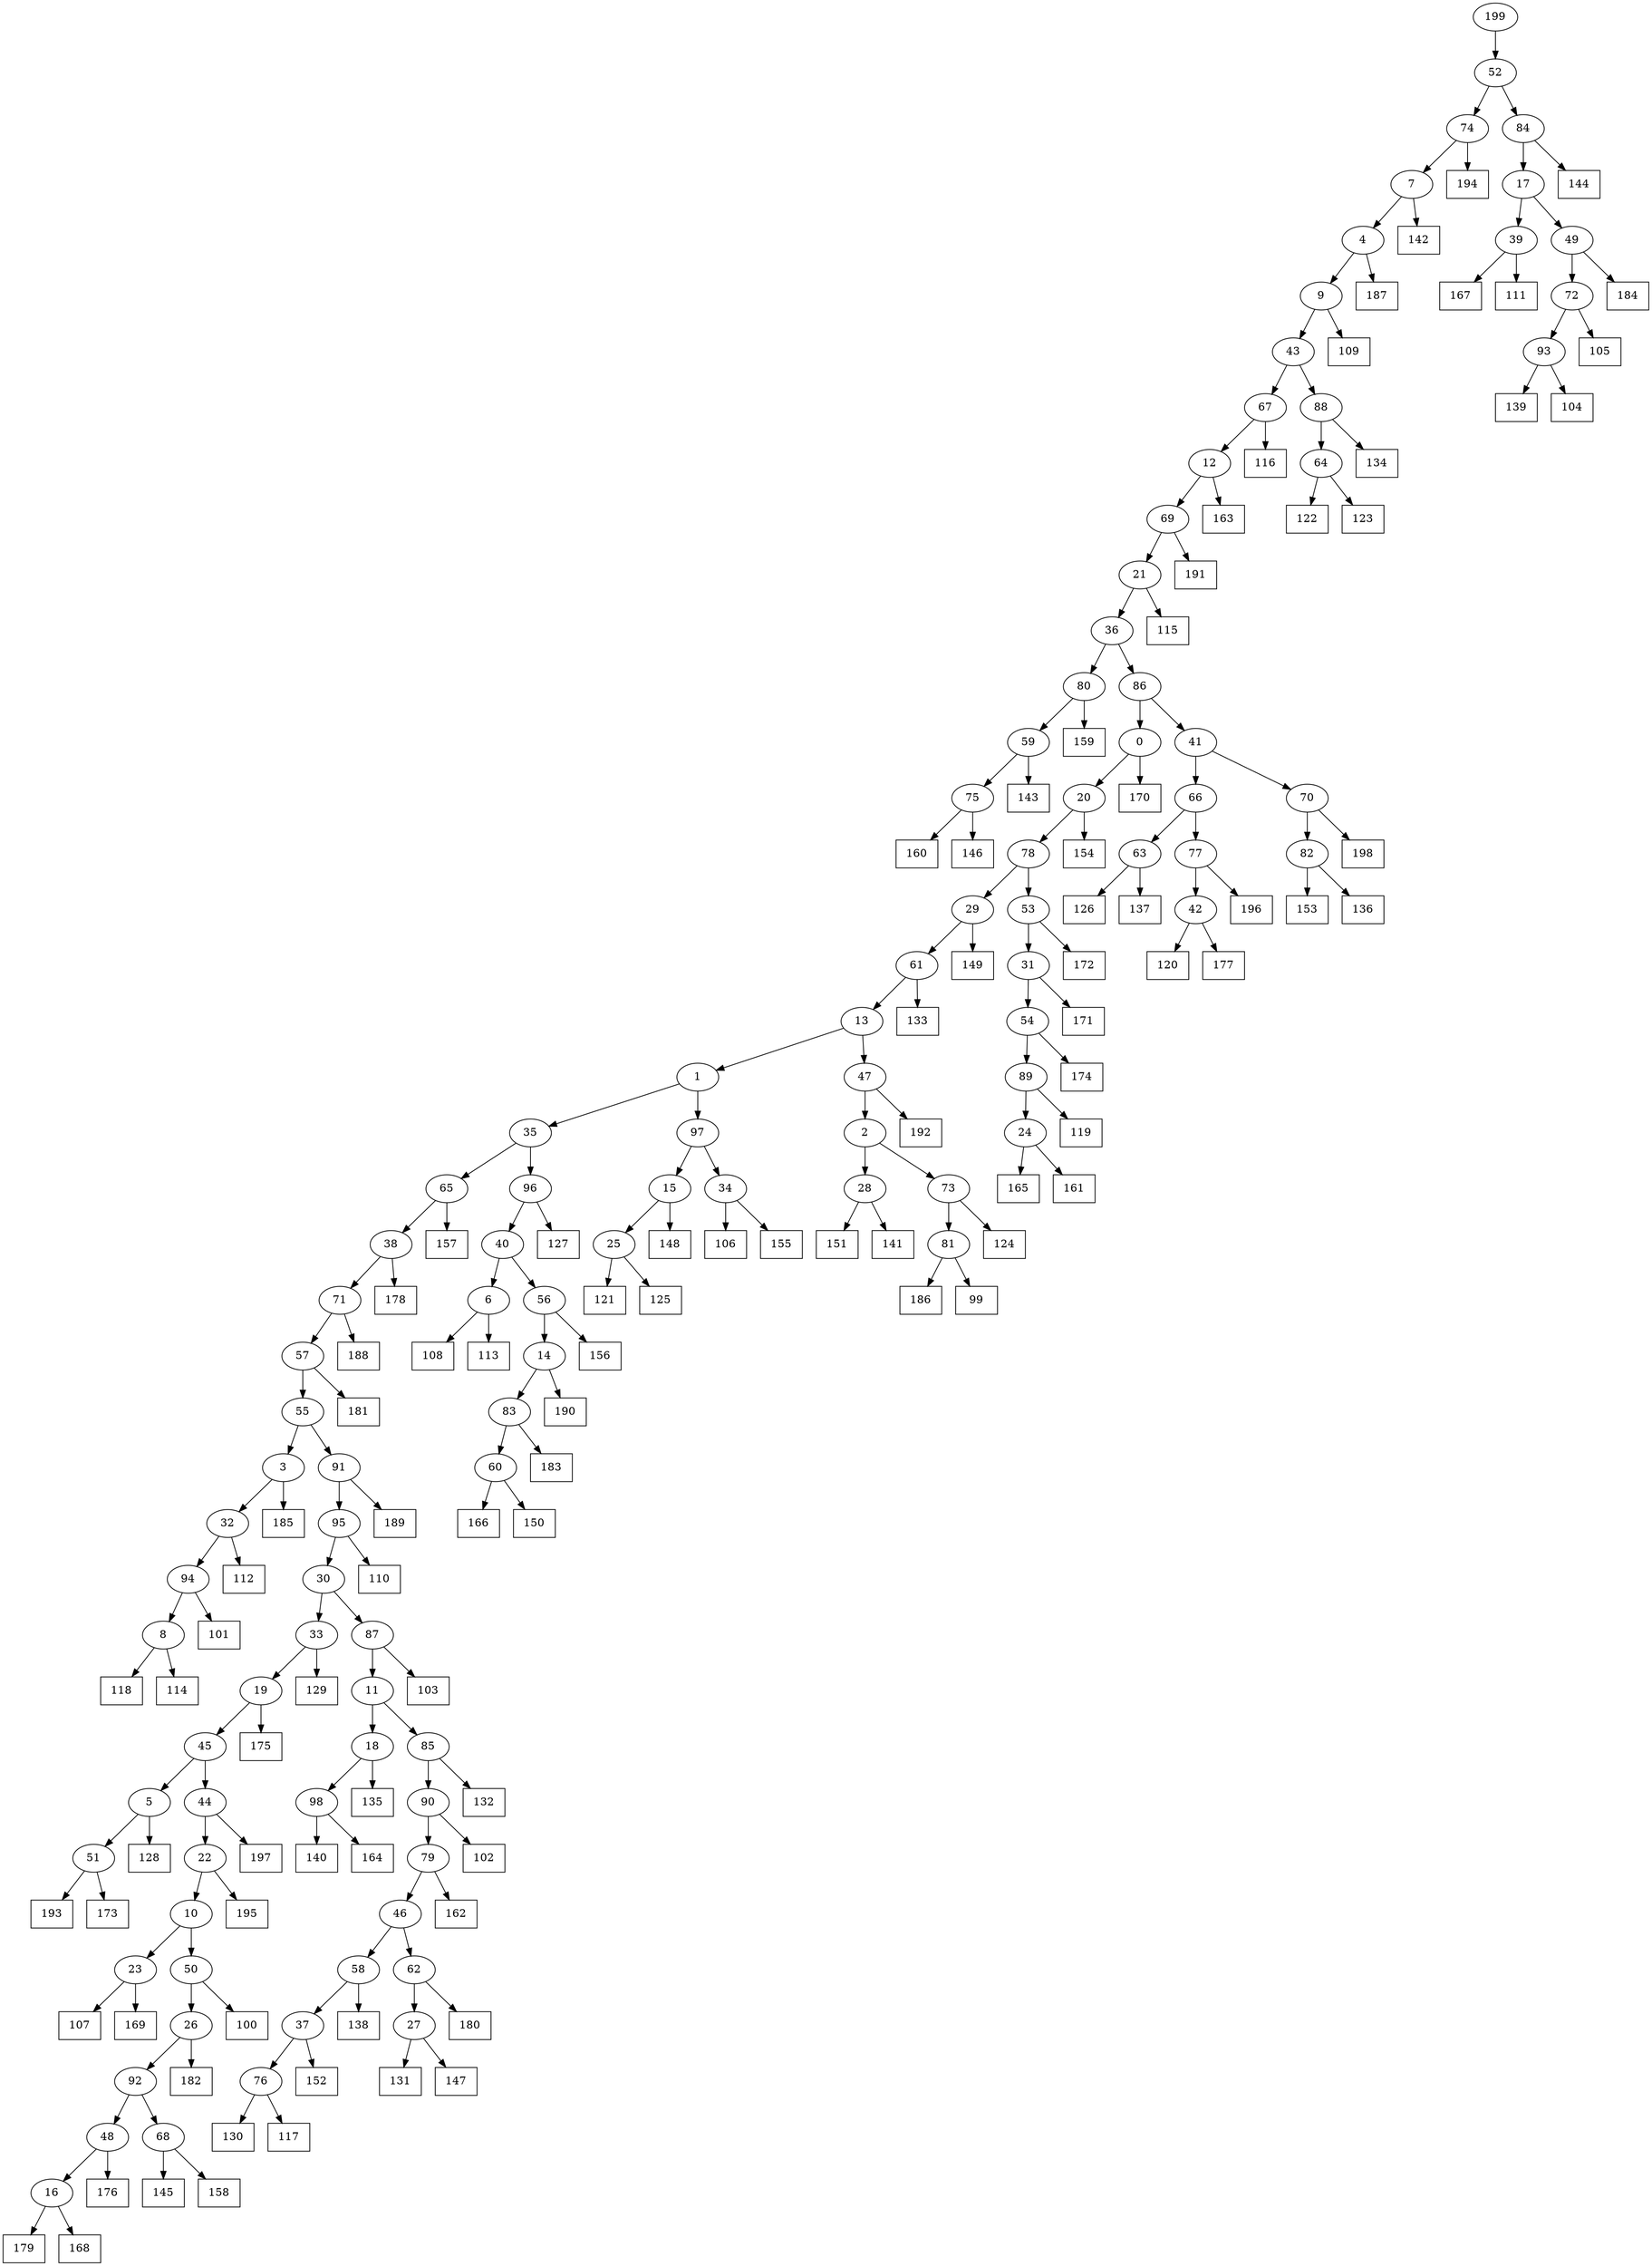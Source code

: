 digraph G {
0[label="0"];
1[label="1"];
2[label="2"];
3[label="3"];
4[label="4"];
5[label="5"];
6[label="6"];
7[label="7"];
8[label="8"];
9[label="9"];
10[label="10"];
11[label="11"];
12[label="12"];
13[label="13"];
14[label="14"];
15[label="15"];
16[label="16"];
17[label="17"];
18[label="18"];
19[label="19"];
20[label="20"];
21[label="21"];
22[label="22"];
23[label="23"];
24[label="24"];
25[label="25"];
26[label="26"];
27[label="27"];
28[label="28"];
29[label="29"];
30[label="30"];
31[label="31"];
32[label="32"];
33[label="33"];
34[label="34"];
35[label="35"];
36[label="36"];
37[label="37"];
38[label="38"];
39[label="39"];
40[label="40"];
41[label="41"];
42[label="42"];
43[label="43"];
44[label="44"];
45[label="45"];
46[label="46"];
47[label="47"];
48[label="48"];
49[label="49"];
50[label="50"];
51[label="51"];
52[label="52"];
53[label="53"];
54[label="54"];
55[label="55"];
56[label="56"];
57[label="57"];
58[label="58"];
59[label="59"];
60[label="60"];
61[label="61"];
62[label="62"];
63[label="63"];
64[label="64"];
65[label="65"];
66[label="66"];
67[label="67"];
68[label="68"];
69[label="69"];
70[label="70"];
71[label="71"];
72[label="72"];
73[label="73"];
74[label="74"];
75[label="75"];
76[label="76"];
77[label="77"];
78[label="78"];
79[label="79"];
80[label="80"];
81[label="81"];
82[label="82"];
83[label="83"];
84[label="84"];
85[label="85"];
86[label="86"];
87[label="87"];
88[label="88"];
89[label="89"];
90[label="90"];
91[label="91"];
92[label="92"];
93[label="93"];
94[label="94"];
95[label="95"];
96[label="96"];
97[label="97"];
98[label="98"];
99[shape=box,label="131"];
100[shape=box,label="115"];
101[shape=box,label="192"];
102[shape=box,label="193"];
103[shape=box,label="134"];
104[shape=box,label="145"];
105[shape=box,label="165"];
106[shape=box,label="130"];
107[shape=box,label="109"];
108[shape=box,label="151"];
109[shape=box,label="112"];
110[shape=box,label="147"];
111[shape=box,label="176"];
112[shape=box,label="185"];
113[shape=box,label="108"];
114[shape=box,label="127"];
115[shape=box,label="102"];
116[shape=box,label="191"];
117[shape=box,label="122"];
118[shape=box,label="113"];
119[shape=box,label="135"];
120[shape=box,label="156"];
121[shape=box,label="163"];
122[shape=box,label="179"];
123[shape=box,label="106"];
124[shape=box,label="196"];
125[shape=box,label="105"];
126[shape=box,label="171"];
127[shape=box,label="167"];
128[shape=box,label="119"];
129[shape=box,label="142"];
130[shape=box,label="187"];
131[shape=box,label="117"];
132[shape=box,label="180"];
133[shape=box,label="189"];
134[shape=box,label="121"];
135[shape=box,label="129"];
136[shape=box,label="155"];
137[shape=box,label="186"];
138[shape=box,label="110"];
139[shape=box,label="175"];
140[shape=box,label="107"];
141[shape=box,label="184"];
142[shape=box,label="123"];
143[shape=box,label="111"];
144[shape=box,label="170"];
145[shape=box,label="169"];
146[shape=box,label="124"];
147[shape=box,label="195"];
148[shape=box,label="148"];
149[shape=box,label="138"];
150[shape=box,label="126"];
151[shape=box,label="157"];
152[shape=box,label="99"];
153[shape=box,label="125"];
154[shape=box,label="100"];
155[shape=box,label="178"];
156[shape=box,label="118"];
157[shape=box,label="197"];
158[shape=box,label="149"];
159[shape=box,label="166"];
160[shape=box,label="172"];
161[shape=box,label="152"];
162[shape=box,label="103"];
163[shape=box,label="137"];
164[shape=box,label="132"];
165[shape=box,label="161"];
166[shape=box,label="159"];
167[shape=box,label="133"];
168[shape=box,label="144"];
169[shape=box,label="139"];
170[shape=box,label="174"];
171[shape=box,label="182"];
172[shape=box,label="160"];
173[shape=box,label="190"];
174[shape=box,label="114"];
175[shape=box,label="181"];
176[shape=box,label="153"];
177[shape=box,label="194"];
178[shape=box,label="173"];
179[shape=box,label="128"];
180[shape=box,label="140"];
181[shape=box,label="116"];
182[shape=box,label="143"];
183[shape=box,label="150"];
184[shape=box,label="120"];
185[shape=box,label="183"];
186[shape=box,label="198"];
187[shape=box,label="141"];
188[shape=box,label="136"];
189[shape=box,label="146"];
190[shape=box,label="158"];
191[shape=box,label="101"];
192[shape=box,label="162"];
193[shape=box,label="168"];
194[shape=box,label="164"];
195[shape=box,label="104"];
196[shape=box,label="188"];
197[shape=box,label="154"];
198[shape=box,label="177"];
199[label="199"];
94->191 ;
42->198 ;
6->113 ;
79->192 ;
76->106 ;
84->17 ;
93->169 ;
68->190 ;
16->193 ;
50->154 ;
93->195 ;
18->119 ;
32->109 ;
15->148 ;
45->5 ;
82->188 ;
33->135 ;
51->102 ;
32->94 ;
77->124 ;
19->139 ;
4->130 ;
59->182 ;
67->181 ;
90->115 ;
91->133 ;
76->131 ;
57->175 ;
50->26 ;
26->171 ;
23->145 ;
73->146 ;
23->140 ;
8->174 ;
98->194 ;
62->132 ;
42->184 ;
5->51 ;
57->55 ;
2->73 ;
39->143 ;
55->3 ;
77->42 ;
72->125 ;
96->114 ;
64->117 ;
36->86 ;
24->165 ;
14->83 ;
45->44 ;
14->173 ;
7->129 ;
88->103 ;
17->39 ;
3->32 ;
28->187 ;
21->36 ;
56->14 ;
85->90 ;
90->79 ;
61->167 ;
12->69 ;
69->116 ;
66->63 ;
11->85 ;
44->22 ;
30->33 ;
12->121 ;
44->157 ;
83->185 ;
79->46 ;
25->153 ;
28->108 ;
53->160 ;
22->10 ;
10->23 ;
60->183 ;
40->6 ;
6->118 ;
95->30 ;
94->8 ;
54->170 ;
49->72 ;
9->43 ;
43->88 ;
87->162 ;
82->176 ;
15->25 ;
80->59 ;
73->81 ;
81->137 ;
22->147 ;
59->75 ;
75->172 ;
25->134 ;
89->24 ;
24->105 ;
29->61 ;
29->158 ;
56->120 ;
39->127 ;
83->60 ;
47->101 ;
58->149 ;
5->179 ;
38->155 ;
63->163 ;
71->57 ;
78->29 ;
54->89 ;
51->178 ;
34->123 ;
1->35 ;
8->156 ;
98->180 ;
92->48 ;
3->112 ;
20->78 ;
40->56 ;
27->110 ;
34->136 ;
72->93 ;
41->70 ;
70->186 ;
30->87 ;
87->11 ;
97->34 ;
36->80 ;
80->166 ;
74->177 ;
4->9 ;
9->107 ;
48->111 ;
84->168 ;
48->16 ;
16->122 ;
10->50 ;
55->91 ;
67->12 ;
13->47 ;
91->95 ;
95->138 ;
7->4 ;
75->189 ;
46->58 ;
35->65 ;
65->38 ;
31->54 ;
33->19 ;
19->45 ;
78->53 ;
53->31 ;
88->64 ;
64->142 ;
69->21 ;
21->100 ;
63->150 ;
199->52 ;
52->84 ;
52->74 ;
62->27 ;
27->99 ;
89->128 ;
41->66 ;
66->77 ;
81->152 ;
13->1 ;
70->82 ;
86->0 ;
0->144 ;
37->161 ;
0->20 ;
20->197 ;
60->159 ;
1->97 ;
97->15 ;
65->151 ;
35->96 ;
96->40 ;
31->126 ;
47->2 ;
2->28 ;
86->41 ;
38->71 ;
71->196 ;
46->62 ;
68->104 ;
74->7 ;
26->92 ;
92->68 ;
61->13 ;
11->18 ;
18->98 ;
43->67 ;
58->37 ;
37->76 ;
85->164 ;
17->49 ;
49->141 ;
}
